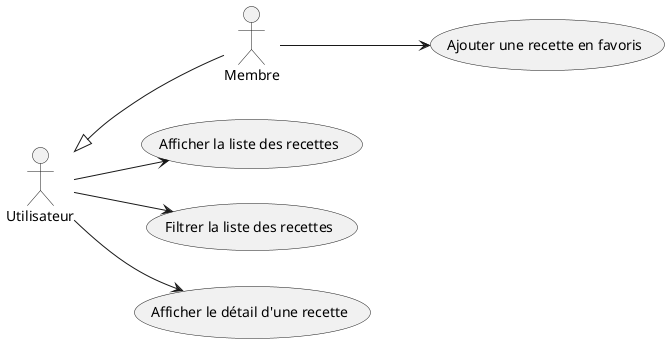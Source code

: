 @startuml Diagramme des cas d'utilisation
left to right direction

actor Utilisateur as User
actor Membre as Member

usecase "Afficher la liste des recettes" as ucList
usecase "Filtrer la liste des recettes" as ucFilter
usecase "Afficher le détail d'une recette" as ucDetail
usecase "Ajouter une recette en favoris" as ucFav

User --> ucList
User --> ucFilter
User -->ucDetail
Member --> ucFav

User <|-- Member
@enduml